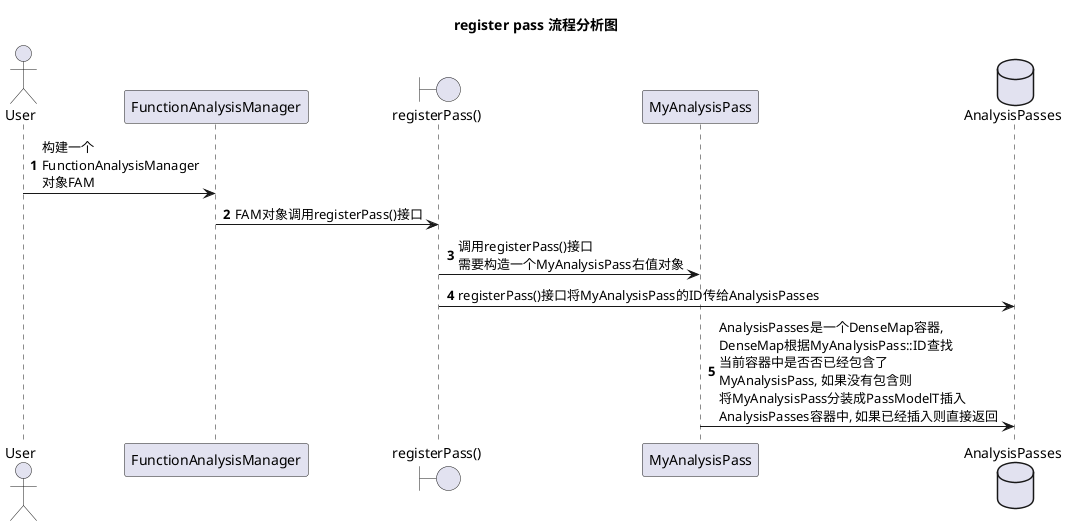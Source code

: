 @startuml

title "register pass 流程分析图"

autonumber

actor             User
participant       "FunctionAnalysisManager" as FAM
boundary          "registerPass()"   as register
participant       "MyAnalysisPass" as MyAnalysis
database          "AnalysisPasses" as AnalysisPasses

User            ->            FAM   : 构建一个\nFunctionAnalysisManager\n对象FAM

FAM             ->            register : FAM对象调用registerPass()接口

register        ->            MyAnalysis : 调用registerPass()接口\n需要构造一个MyAnalysisPass右值对象

register        ->            AnalysisPasses : registerPass()接口将MyAnalysisPass的ID传给AnalysisPasses

MyAnalysis      ->            AnalysisPasses : AnalysisPasses是一个DenseMap容器,\nDenseMap根据MyAnalysisPass::ID查找\n当前容器中是否否已经包含了\nMyAnalysisPass, 如果没有包含则\n将MyAnalysisPass分装成PassModelT插入\nAnalysisPasses容器中, 如果已经插入则直接返回


@enduml